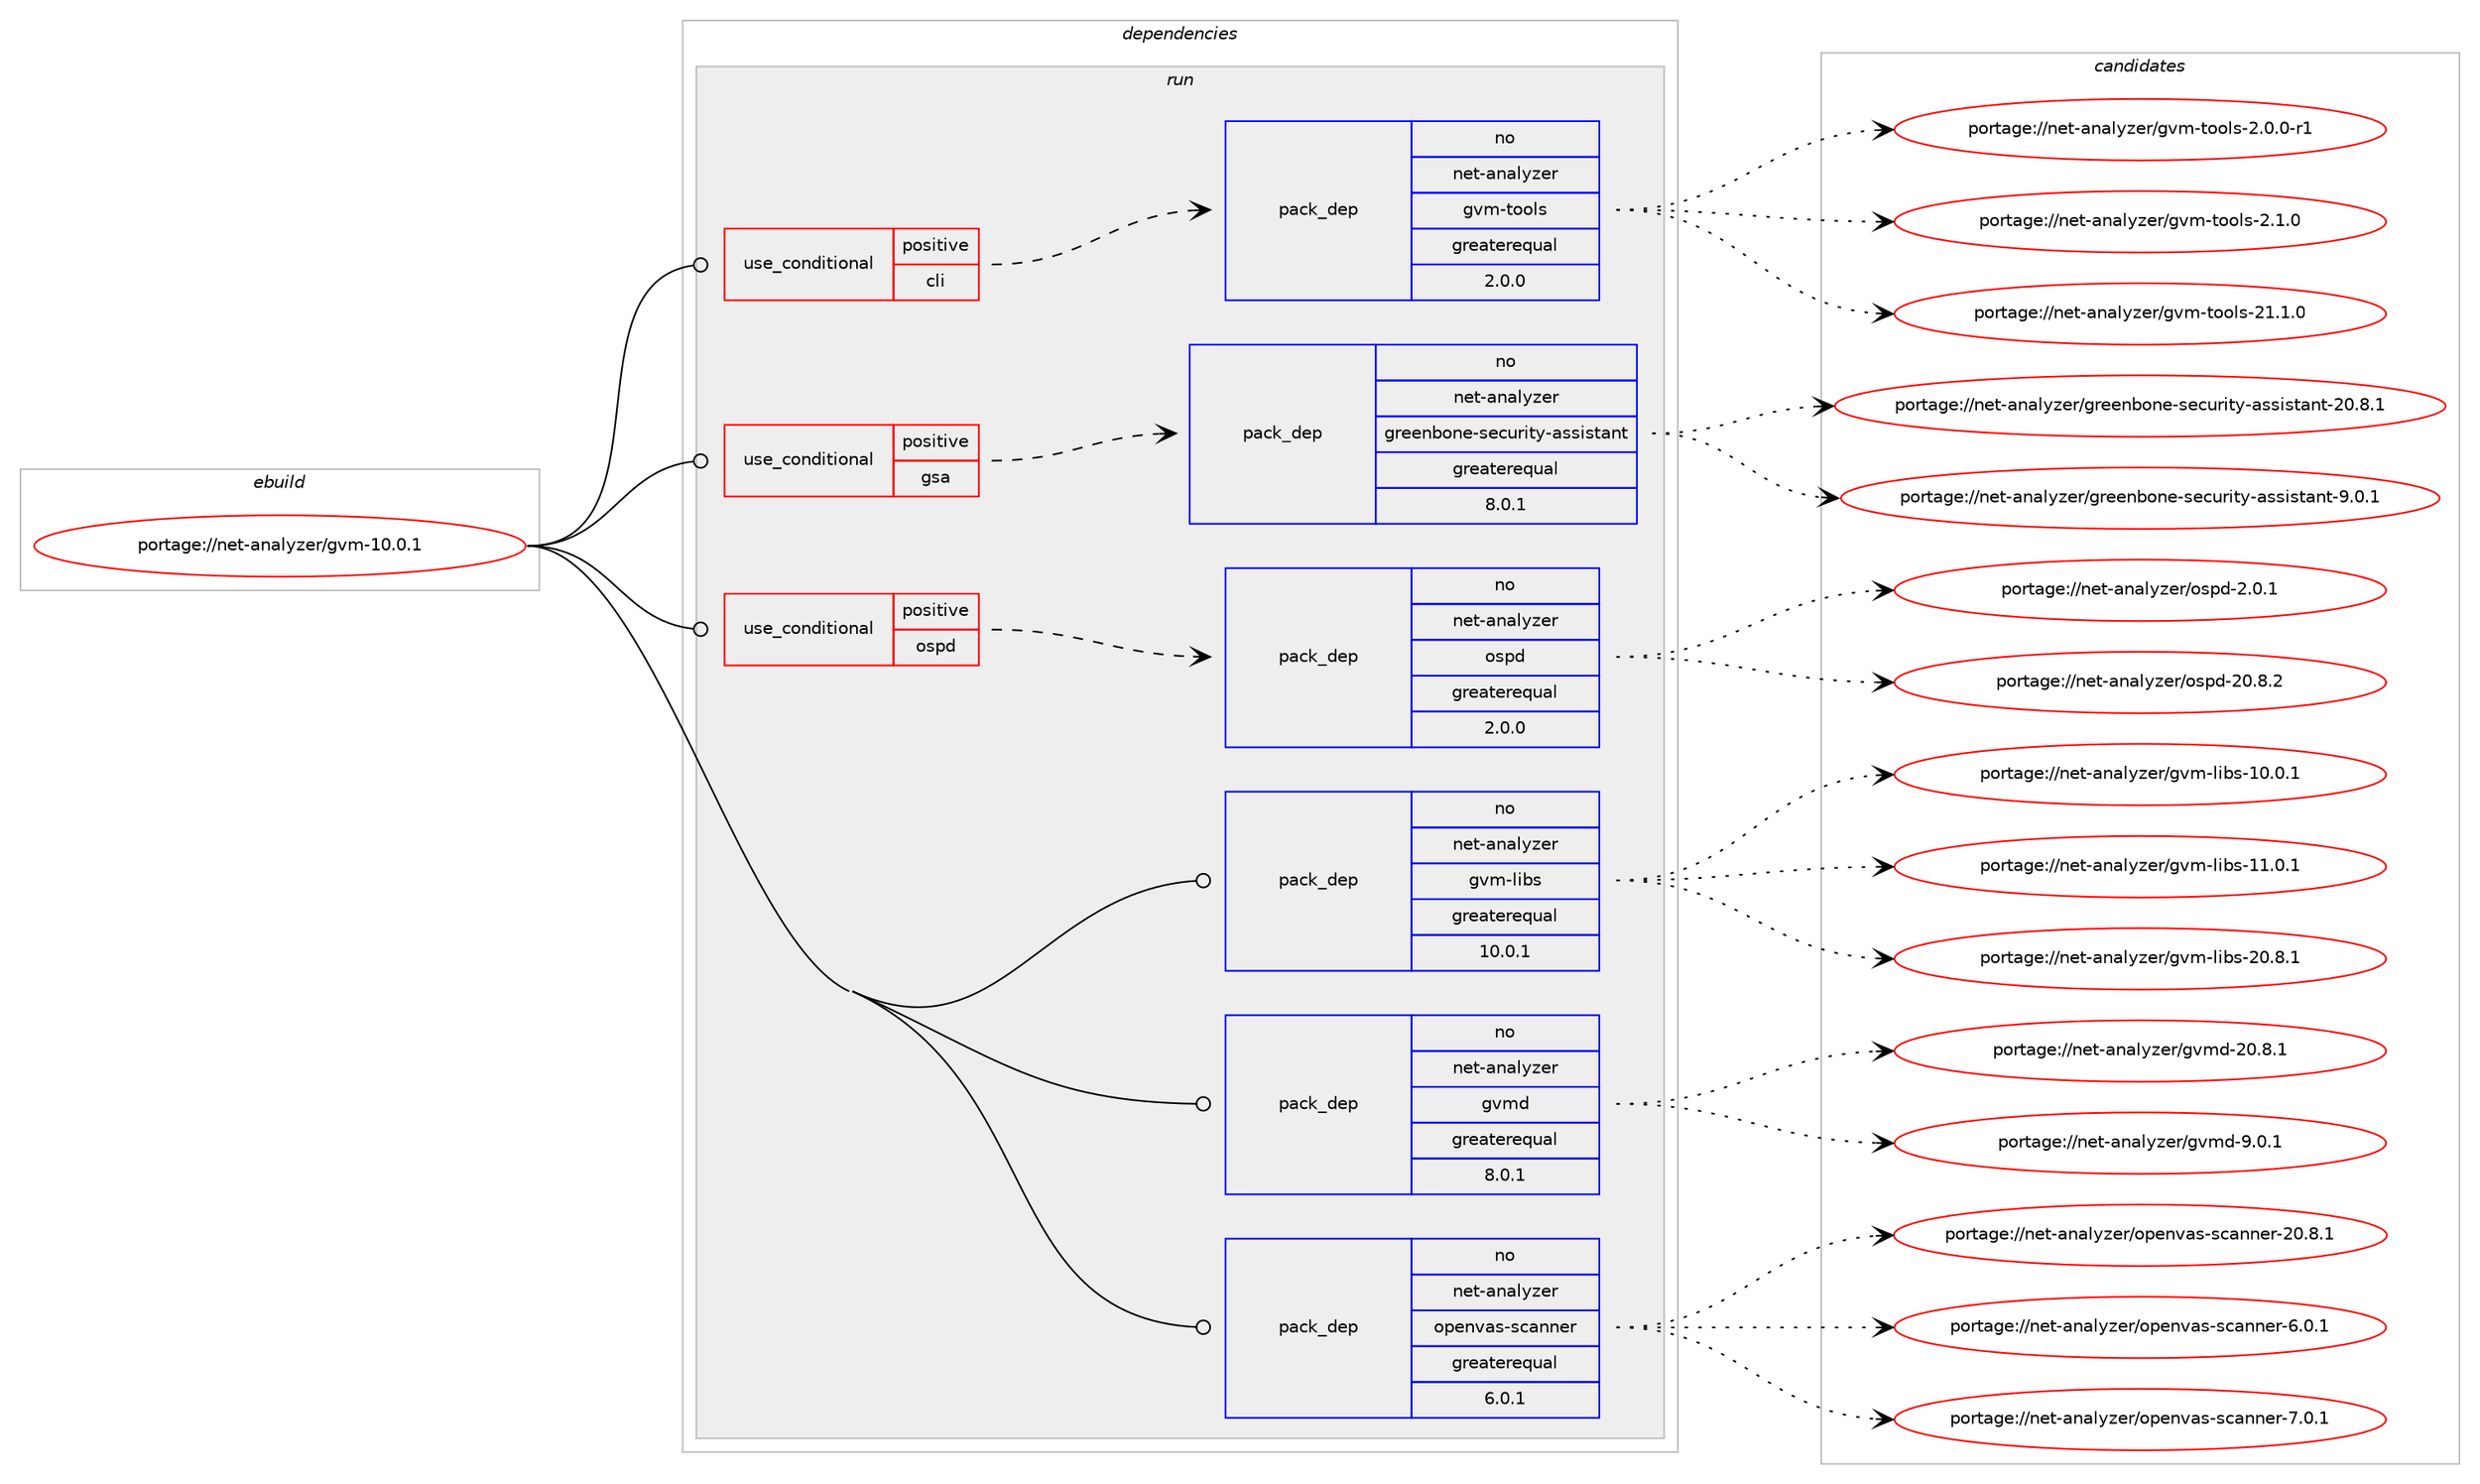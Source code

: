 digraph prolog {

# *************
# Graph options
# *************

newrank=true;
concentrate=true;
compound=true;
graph [rankdir=LR,fontname=Helvetica,fontsize=10,ranksep=1.5];#, ranksep=2.5, nodesep=0.2];
edge  [arrowhead=vee];
node  [fontname=Helvetica,fontsize=10];

# **********
# The ebuild
# **********

subgraph cluster_leftcol {
color=gray;
rank=same;
label=<<i>ebuild</i>>;
id [label="portage://net-analyzer/gvm-10.0.1", color=red, width=4, href="../net-analyzer/gvm-10.0.1.svg"];
}

# ****************
# The dependencies
# ****************

subgraph cluster_midcol {
color=gray;
label=<<i>dependencies</i>>;
subgraph cluster_compile {
fillcolor="#eeeeee";
style=filled;
label=<<i>compile</i>>;
}
subgraph cluster_compileandrun {
fillcolor="#eeeeee";
style=filled;
label=<<i>compile and run</i>>;
}
subgraph cluster_run {
fillcolor="#eeeeee";
style=filled;
label=<<i>run</i>>;
subgraph cond3 {
dependency3 [label=<<TABLE BORDER="0" CELLBORDER="1" CELLSPACING="0" CELLPADDING="4"><TR><TD ROWSPAN="3" CELLPADDING="10">use_conditional</TD></TR><TR><TD>positive</TD></TR><TR><TD>cli</TD></TR></TABLE>>, shape=none, color=red];
subgraph pack1 {
dependency4 [label=<<TABLE BORDER="0" CELLBORDER="1" CELLSPACING="0" CELLPADDING="4" WIDTH="220"><TR><TD ROWSPAN="6" CELLPADDING="30">pack_dep</TD></TR><TR><TD WIDTH="110">no</TD></TR><TR><TD>net-analyzer</TD></TR><TR><TD>gvm-tools</TD></TR><TR><TD>greaterequal</TD></TR><TR><TD>2.0.0</TD></TR></TABLE>>, shape=none, color=blue];
}
dependency3:e -> dependency4:w [weight=20,style="dashed",arrowhead="vee"];
}
id:e -> dependency3:w [weight=20,style="solid",arrowhead="odot"];
subgraph cond4 {
dependency5 [label=<<TABLE BORDER="0" CELLBORDER="1" CELLSPACING="0" CELLPADDING="4"><TR><TD ROWSPAN="3" CELLPADDING="10">use_conditional</TD></TR><TR><TD>positive</TD></TR><TR><TD>gsa</TD></TR></TABLE>>, shape=none, color=red];
subgraph pack2 {
dependency6 [label=<<TABLE BORDER="0" CELLBORDER="1" CELLSPACING="0" CELLPADDING="4" WIDTH="220"><TR><TD ROWSPAN="6" CELLPADDING="30">pack_dep</TD></TR><TR><TD WIDTH="110">no</TD></TR><TR><TD>net-analyzer</TD></TR><TR><TD>greenbone-security-assistant</TD></TR><TR><TD>greaterequal</TD></TR><TR><TD>8.0.1</TD></TR></TABLE>>, shape=none, color=blue];
}
dependency5:e -> dependency6:w [weight=20,style="dashed",arrowhead="vee"];
}
id:e -> dependency5:w [weight=20,style="solid",arrowhead="odot"];
subgraph cond5 {
dependency7 [label=<<TABLE BORDER="0" CELLBORDER="1" CELLSPACING="0" CELLPADDING="4"><TR><TD ROWSPAN="3" CELLPADDING="10">use_conditional</TD></TR><TR><TD>positive</TD></TR><TR><TD>ospd</TD></TR></TABLE>>, shape=none, color=red];
subgraph pack3 {
dependency8 [label=<<TABLE BORDER="0" CELLBORDER="1" CELLSPACING="0" CELLPADDING="4" WIDTH="220"><TR><TD ROWSPAN="6" CELLPADDING="30">pack_dep</TD></TR><TR><TD WIDTH="110">no</TD></TR><TR><TD>net-analyzer</TD></TR><TR><TD>ospd</TD></TR><TR><TD>greaterequal</TD></TR><TR><TD>2.0.0</TD></TR></TABLE>>, shape=none, color=blue];
}
dependency7:e -> dependency8:w [weight=20,style="dashed",arrowhead="vee"];
}
id:e -> dependency7:w [weight=20,style="solid",arrowhead="odot"];
subgraph pack4 {
dependency9 [label=<<TABLE BORDER="0" CELLBORDER="1" CELLSPACING="0" CELLPADDING="4" WIDTH="220"><TR><TD ROWSPAN="6" CELLPADDING="30">pack_dep</TD></TR><TR><TD WIDTH="110">no</TD></TR><TR><TD>net-analyzer</TD></TR><TR><TD>gvm-libs</TD></TR><TR><TD>greaterequal</TD></TR><TR><TD>10.0.1</TD></TR></TABLE>>, shape=none, color=blue];
}
id:e -> dependency9:w [weight=20,style="solid",arrowhead="odot"];
subgraph pack5 {
dependency10 [label=<<TABLE BORDER="0" CELLBORDER="1" CELLSPACING="0" CELLPADDING="4" WIDTH="220"><TR><TD ROWSPAN="6" CELLPADDING="30">pack_dep</TD></TR><TR><TD WIDTH="110">no</TD></TR><TR><TD>net-analyzer</TD></TR><TR><TD>gvmd</TD></TR><TR><TD>greaterequal</TD></TR><TR><TD>8.0.1</TD></TR></TABLE>>, shape=none, color=blue];
}
id:e -> dependency10:w [weight=20,style="solid",arrowhead="odot"];
subgraph pack6 {
dependency11 [label=<<TABLE BORDER="0" CELLBORDER="1" CELLSPACING="0" CELLPADDING="4" WIDTH="220"><TR><TD ROWSPAN="6" CELLPADDING="30">pack_dep</TD></TR><TR><TD WIDTH="110">no</TD></TR><TR><TD>net-analyzer</TD></TR><TR><TD>openvas-scanner</TD></TR><TR><TD>greaterequal</TD></TR><TR><TD>6.0.1</TD></TR></TABLE>>, shape=none, color=blue];
}
id:e -> dependency11:w [weight=20,style="solid",arrowhead="odot"];
}
}

# **************
# The candidates
# **************

subgraph cluster_choices {
rank=same;
color=gray;
label=<<i>candidates</i>>;

subgraph choice1 {
color=black;
nodesep=1;
choice11010111645971109710812112210111447103118109451161111111081154550464846484511449 [label="portage://net-analyzer/gvm-tools-2.0.0-r1", color=red, width=4,href="../net-analyzer/gvm-tools-2.0.0-r1.svg"];
choice1101011164597110971081211221011144710311810945116111111108115455046494648 [label="portage://net-analyzer/gvm-tools-2.1.0", color=red, width=4,href="../net-analyzer/gvm-tools-2.1.0.svg"];
choice110101116459711097108121122101114471031181094511611111110811545504946494648 [label="portage://net-analyzer/gvm-tools-21.1.0", color=red, width=4,href="../net-analyzer/gvm-tools-21.1.0.svg"];
dependency4:e -> choice11010111645971109710812112210111447103118109451161111111081154550464846484511449:w [style=dotted,weight="100"];
dependency4:e -> choice1101011164597110971081211221011144710311810945116111111108115455046494648:w [style=dotted,weight="100"];
dependency4:e -> choice110101116459711097108121122101114471031181094511611111110811545504946494648:w [style=dotted,weight="100"];
}
subgraph choice2 {
color=black;
nodesep=1;
choice1101011164597110971081211221011144710311410110111098111110101451151019911711410511612145971151151051151169711011645504846564649 [label="portage://net-analyzer/greenbone-security-assistant-20.8.1", color=red, width=4,href="../net-analyzer/greenbone-security-assistant-20.8.1.svg"];
choice11010111645971109710812112210111447103114101101110981111101014511510199117114105116121459711511510511511697110116455746484649 [label="portage://net-analyzer/greenbone-security-assistant-9.0.1", color=red, width=4,href="../net-analyzer/greenbone-security-assistant-9.0.1.svg"];
dependency6:e -> choice1101011164597110971081211221011144710311410110111098111110101451151019911711410511612145971151151051151169711011645504846564649:w [style=dotted,weight="100"];
dependency6:e -> choice11010111645971109710812112210111447103114101101110981111101014511510199117114105116121459711511510511511697110116455746484649:w [style=dotted,weight="100"];
}
subgraph choice3 {
color=black;
nodesep=1;
choice11010111645971109710812112210111447111115112100455046484649 [label="portage://net-analyzer/ospd-2.0.1", color=red, width=4,href="../net-analyzer/ospd-2.0.1.svg"];
choice1101011164597110971081211221011144711111511210045504846564650 [label="portage://net-analyzer/ospd-20.8.2", color=red, width=4,href="../net-analyzer/ospd-20.8.2.svg"];
dependency8:e -> choice11010111645971109710812112210111447111115112100455046484649:w [style=dotted,weight="100"];
dependency8:e -> choice1101011164597110971081211221011144711111511210045504846564650:w [style=dotted,weight="100"];
}
subgraph choice4 {
color=black;
nodesep=1;
choice11010111645971109710812112210111447103118109451081059811545494846484649 [label="portage://net-analyzer/gvm-libs-10.0.1", color=red, width=4,href="../net-analyzer/gvm-libs-10.0.1.svg"];
choice11010111645971109710812112210111447103118109451081059811545494946484649 [label="portage://net-analyzer/gvm-libs-11.0.1", color=red, width=4,href="../net-analyzer/gvm-libs-11.0.1.svg"];
choice11010111645971109710812112210111447103118109451081059811545504846564649 [label="portage://net-analyzer/gvm-libs-20.8.1", color=red, width=4,href="../net-analyzer/gvm-libs-20.8.1.svg"];
dependency9:e -> choice11010111645971109710812112210111447103118109451081059811545494846484649:w [style=dotted,weight="100"];
dependency9:e -> choice11010111645971109710812112210111447103118109451081059811545494946484649:w [style=dotted,weight="100"];
dependency9:e -> choice11010111645971109710812112210111447103118109451081059811545504846564649:w [style=dotted,weight="100"];
}
subgraph choice5 {
color=black;
nodesep=1;
choice1101011164597110971081211221011144710311810910045504846564649 [label="portage://net-analyzer/gvmd-20.8.1", color=red, width=4,href="../net-analyzer/gvmd-20.8.1.svg"];
choice11010111645971109710812112210111447103118109100455746484649 [label="portage://net-analyzer/gvmd-9.0.1", color=red, width=4,href="../net-analyzer/gvmd-9.0.1.svg"];
dependency10:e -> choice1101011164597110971081211221011144710311810910045504846564649:w [style=dotted,weight="100"];
dependency10:e -> choice11010111645971109710812112210111447103118109100455746484649:w [style=dotted,weight="100"];
}
subgraph choice6 {
color=black;
nodesep=1;
choice110101116459711097108121122101114471111121011101189711545115999711011010111445504846564649 [label="portage://net-analyzer/openvas-scanner-20.8.1", color=red, width=4,href="../net-analyzer/openvas-scanner-20.8.1.svg"];
choice1101011164597110971081211221011144711111210111011897115451159997110110101114455446484649 [label="portage://net-analyzer/openvas-scanner-6.0.1", color=red, width=4,href="../net-analyzer/openvas-scanner-6.0.1.svg"];
choice1101011164597110971081211221011144711111210111011897115451159997110110101114455546484649 [label="portage://net-analyzer/openvas-scanner-7.0.1", color=red, width=4,href="../net-analyzer/openvas-scanner-7.0.1.svg"];
dependency11:e -> choice110101116459711097108121122101114471111121011101189711545115999711011010111445504846564649:w [style=dotted,weight="100"];
dependency11:e -> choice1101011164597110971081211221011144711111210111011897115451159997110110101114455446484649:w [style=dotted,weight="100"];
dependency11:e -> choice1101011164597110971081211221011144711111210111011897115451159997110110101114455546484649:w [style=dotted,weight="100"];
}
}

}
